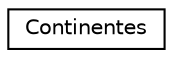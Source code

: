 digraph "Representación gráfica de la clase"
{
 // LATEX_PDF_SIZE
  edge [fontname="Helvetica",fontsize="10",labelfontname="Helvetica",labelfontsize="10"];
  node [fontname="Helvetica",fontsize="10",shape=record];
  rankdir="LR";
  Node0 [label="Continentes",height=0.2,width=0.4,color="black", fillcolor="white", style="filled",URL="$classContinentes.html",tooltip="Es una clase llamada Continentes que contiene la información de los objetos tipo continente con sus a..."];
}
